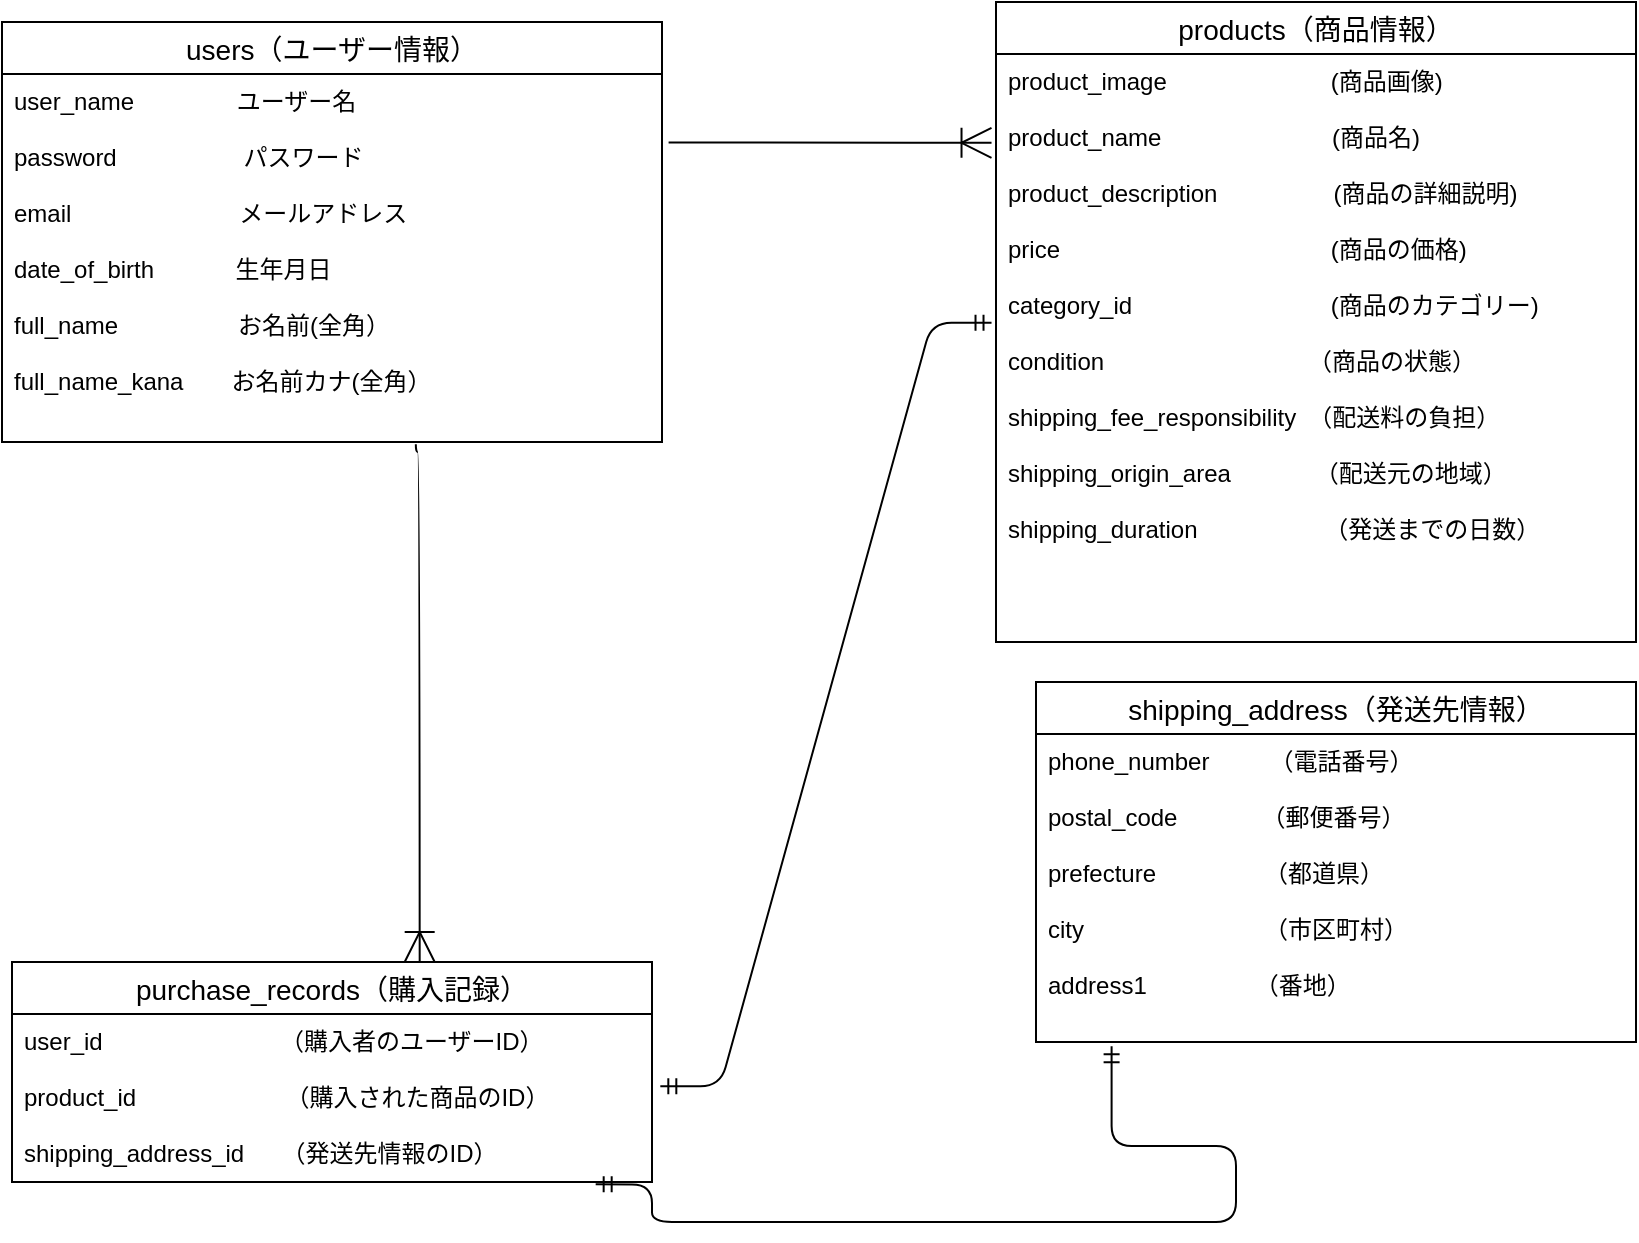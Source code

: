 <mxfile>
    <diagram id="v0YlA0dP-N5IMCv0QfV_" name="ページ1">
        <mxGraphModel dx="915" dy="742" grid="1" gridSize="10" guides="1" tooltips="1" connect="1" arrows="1" fold="1" page="1" pageScale="1" pageWidth="827" pageHeight="1169" background="none" math="0" shadow="0">
            <root>
                <mxCell id="0"/>
                <mxCell id="1" parent="0"/>
                <mxCell id="0TXazy07Ehx4mwPmTE5N-10" style="edgeStyle=none;html=1;exitX=0.75;exitY=0;exitDx=0;exitDy=0;entryX=0.75;entryY=0;entryDx=0;entryDy=0;" edge="1" parent="1">
                    <mxGeometry relative="1" as="geometry">
                        <mxPoint x="220" y="80" as="targetPoint"/>
                        <mxPoint x="220" y="80" as="sourcePoint"/>
                    </mxGeometry>
                </mxCell>
                <mxCell id="0TXazy07Ehx4mwPmTE5N-13" value="users（ユーザー情報）" style="swimlane;fontStyle=0;childLayout=stackLayout;horizontal=1;startSize=26;horizontalStack=0;resizeParent=1;resizeParentMax=0;resizeLast=0;collapsible=1;marginBottom=0;align=center;fontSize=14;labelBackgroundColor=none;fillColor=default;" vertex="1" parent="1">
                    <mxGeometry x="10" y="20" width="330" height="210" as="geometry"/>
                </mxCell>
                <mxCell id="0TXazy07Ehx4mwPmTE5N-16" value="user_name 　　　　ユーザー名&#10;&#10;password 　　　　　パスワード&#10;&#10;email　　　　　　　メールアドレス&#10;&#10;date_of_birth     　　生年月日&#10;　&#10;full_name　　　　　お名前(全角）&#10;&#10;full_name_kana　　お名前カナ(全角）&#10;" style="text;strokeColor=none;fillColor=none;spacingLeft=4;spacingRight=4;overflow=hidden;rotatable=0;points=[[0,0.5],[1,0.5]];portConstraint=eastwest;fontSize=12;" vertex="1" parent="0TXazy07Ehx4mwPmTE5N-13">
                    <mxGeometry y="26" width="330" height="184" as="geometry"/>
                </mxCell>
                <mxCell id="0TXazy07Ehx4mwPmTE5N-17" value="products（商品情報）" style="swimlane;fontStyle=0;childLayout=stackLayout;horizontal=1;startSize=26;horizontalStack=0;resizeParent=1;resizeParentMax=0;resizeLast=0;collapsible=1;marginBottom=0;align=center;fontSize=14;labelBackgroundColor=none;strokeColor=default;fillColor=default;" vertex="1" parent="1">
                    <mxGeometry x="507" y="10" width="320" height="320" as="geometry"/>
                </mxCell>
                <mxCell id="0TXazy07Ehx4mwPmTE5N-18" value="product_image 　　　　 　　 (商品画像)&#10;&#10;product_name 　　　　  　　 (商品名)&#10;&#10;product_description 　　　　  (商品の詳細説明)&#10;&#10;price 　　　　　　　　　　　(商品の価格)&#10;　　&#10;category_id　　　　　　　　 (商品のカテゴリー)&#10;&#10;condition　　　　　　　　　（商品の状態）&#10;&#10;shipping_fee_responsibility　（配送料の負担）&#10;&#10;shipping_origin_area　　　　（配送元の地域）&#10;&#10;shipping_duration　　　　　 （発送までの日数）　" style="text;strokeColor=default;fillColor=none;spacingLeft=4;spacingRight=4;overflow=hidden;rotatable=0;points=[[0,0.5],[1,0.5]];portConstraint=eastwest;fontSize=12;labelBackgroundColor=none;labelBorderColor=none;" vertex="1" parent="0TXazy07Ehx4mwPmTE5N-17">
                    <mxGeometry y="26" width="320" height="294" as="geometry"/>
                </mxCell>
                <mxCell id="0TXazy07Ehx4mwPmTE5N-25" value="shipping_address（発送先情報）" style="swimlane;fontStyle=0;childLayout=stackLayout;horizontal=1;startSize=26;horizontalStack=0;resizeParent=1;resizeParentMax=0;resizeLast=0;collapsible=1;marginBottom=0;align=center;fontSize=14;labelBackgroundColor=none;labelBorderColor=none;strokeColor=default;fillColor=default;" vertex="1" parent="1">
                    <mxGeometry x="527" y="350" width="300" height="180" as="geometry"/>
                </mxCell>
                <mxCell id="0TXazy07Ehx4mwPmTE5N-27" value="phone_number　　　（電話番号）&#10;&#10;postal_code　　　　（郵便番号）&#10;&#10;prefecture　　　　　（都道県）&#10;&#10;city　　　　　　　　（市区町村）&#10;&#10;address1　　　　　（番地）&#10;" style="text;strokeColor=default;fillColor=none;spacingLeft=4;spacingRight=4;overflow=hidden;rotatable=0;points=[[0,0.5],[1,0.5]];portConstraint=eastwest;fontSize=12;labelBackgroundColor=none;labelBorderColor=none;" vertex="1" parent="0TXazy07Ehx4mwPmTE5N-25">
                    <mxGeometry y="26" width="300" height="154" as="geometry"/>
                </mxCell>
                <mxCell id="0TXazy07Ehx4mwPmTE5N-21" value="purchase_records（購入記録）" style="swimlane;fontStyle=0;childLayout=stackLayout;horizontal=1;startSize=26;horizontalStack=0;resizeParent=1;resizeParentMax=0;resizeLast=0;collapsible=1;marginBottom=0;align=center;fontSize=14;labelBackgroundColor=none;strokeColor=default;fillColor=default;" vertex="1" parent="1">
                    <mxGeometry x="15" y="490" width="320" height="110" as="geometry"/>
                </mxCell>
                <mxCell id="0TXazy07Ehx4mwPmTE5N-24" value="user_id　　　　　　     （購入者のユーザーID）&#10;&#10;product_id 　　　　       （購入された商品のID）&#10;&#10;shipping_address_id　  （発送先情報のID）&#10;&#10;&#10;&#10;&#10;&#10;&#10;" style="text;strokeColor=none;fillColor=none;spacingLeft=4;spacingRight=4;overflow=hidden;rotatable=0;points=[[0,0.5],[1,0.5]];portConstraint=eastwest;fontSize=12;labelBackgroundColor=none;" vertex="1" parent="0TXazy07Ehx4mwPmTE5N-21">
                    <mxGeometry y="26" width="320" height="84" as="geometry"/>
                </mxCell>
                <mxCell id="0TXazy07Ehx4mwPmTE5N-31" value="" style="edgeStyle=entityRelationEdgeStyle;fontSize=12;html=1;endArrow=ERmandOne;startArrow=ERmandOne;exitX=1.013;exitY=0.43;exitDx=0;exitDy=0;exitPerimeter=0;entryX=-0.007;entryY=0.457;entryDx=0;entryDy=0;entryPerimeter=0;" edge="1" parent="1" source="0TXazy07Ehx4mwPmTE5N-24" target="0TXazy07Ehx4mwPmTE5N-18">
                    <mxGeometry width="100" height="100" relative="1" as="geometry">
                        <mxPoint x="380" y="380" as="sourcePoint"/>
                        <mxPoint x="480" y="280" as="targetPoint"/>
                    </mxGeometry>
                </mxCell>
                <mxCell id="0TXazy07Ehx4mwPmTE5N-32" value="" style="edgeStyle=orthogonalEdgeStyle;fontSize=12;html=1;endArrow=ERmandOne;startArrow=ERmandOne;exitX=0.912;exitY=1.014;exitDx=0;exitDy=0;exitPerimeter=0;entryX=0.126;entryY=1.014;entryDx=0;entryDy=0;entryPerimeter=0;" edge="1" parent="1" source="0TXazy07Ehx4mwPmTE5N-24" target="0TXazy07Ehx4mwPmTE5N-27">
                    <mxGeometry width="100" height="100" relative="1" as="geometry">
                        <mxPoint x="510" y="615" as="sourcePoint"/>
                        <mxPoint x="670" y="610" as="targetPoint"/>
                        <Array as="points">
                            <mxPoint x="335" y="601"/>
                            <mxPoint x="335" y="620"/>
                            <mxPoint x="627" y="620"/>
                            <mxPoint x="627" y="582"/>
                            <mxPoint x="565" y="582"/>
                        </Array>
                    </mxGeometry>
                </mxCell>
                <mxCell id="0TXazy07Ehx4mwPmTE5N-33" value="" style="edgeStyle=entityRelationEdgeStyle;fontSize=12;html=1;endArrow=ERoneToMany;endSize=13;entryX=-0.007;entryY=0.151;entryDx=0;entryDy=0;entryPerimeter=0;exitX=1.01;exitY=0.186;exitDx=0;exitDy=0;exitPerimeter=0;" edge="1" parent="1" source="0TXazy07Ehx4mwPmTE5N-16" target="0TXazy07Ehx4mwPmTE5N-18">
                    <mxGeometry width="100" height="100" relative="1" as="geometry">
                        <mxPoint x="350" y="80" as="sourcePoint"/>
                        <mxPoint x="480" y="120" as="targetPoint"/>
                    </mxGeometry>
                </mxCell>
                <mxCell id="0TXazy07Ehx4mwPmTE5N-35" value="" style="edgeStyle=orthogonalEdgeStyle;fontSize=12;html=1;endArrow=ERoneToMany;endSize=13;curved=1;exitX=0.627;exitY=1.006;exitDx=0;exitDy=0;exitPerimeter=0;entryX=0.637;entryY=0;entryDx=0;entryDy=0;entryPerimeter=0;" edge="1" parent="1" source="0TXazy07Ehx4mwPmTE5N-16" target="0TXazy07Ehx4mwPmTE5N-21">
                    <mxGeometry width="100" height="100" relative="1" as="geometry">
                        <mxPoint x="200" y="270" as="sourcePoint"/>
                        <mxPoint x="219" y="450" as="targetPoint"/>
                        <Array as="points">
                            <mxPoint x="217" y="235"/>
                            <mxPoint x="219" y="235"/>
                        </Array>
                    </mxGeometry>
                </mxCell>
            </root>
        </mxGraphModel>
    </diagram>
</mxfile>